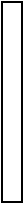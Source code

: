 <mxfile version="20.1.1" type="github"><diagram id="vSEh_kXz_DvVttHY1oVt" name="Page-1"><mxGraphModel dx="946" dy="648" grid="1" gridSize="10" guides="1" tooltips="1" connect="1" arrows="1" fold="1" page="1" pageScale="1" pageWidth="827" pageHeight="1169" math="0" shadow="0"><root><mxCell id="0"/><mxCell id="1" parent="0"/><mxCell id="RGLml2NvK-x2NOy01Mvc-1" value="" style="rounded=0;whiteSpace=wrap;html=1;" vertex="1" parent="1"><mxGeometry x="140" y="120" width="10" height="100" as="geometry"/></mxCell></root></mxGraphModel></diagram></mxfile>